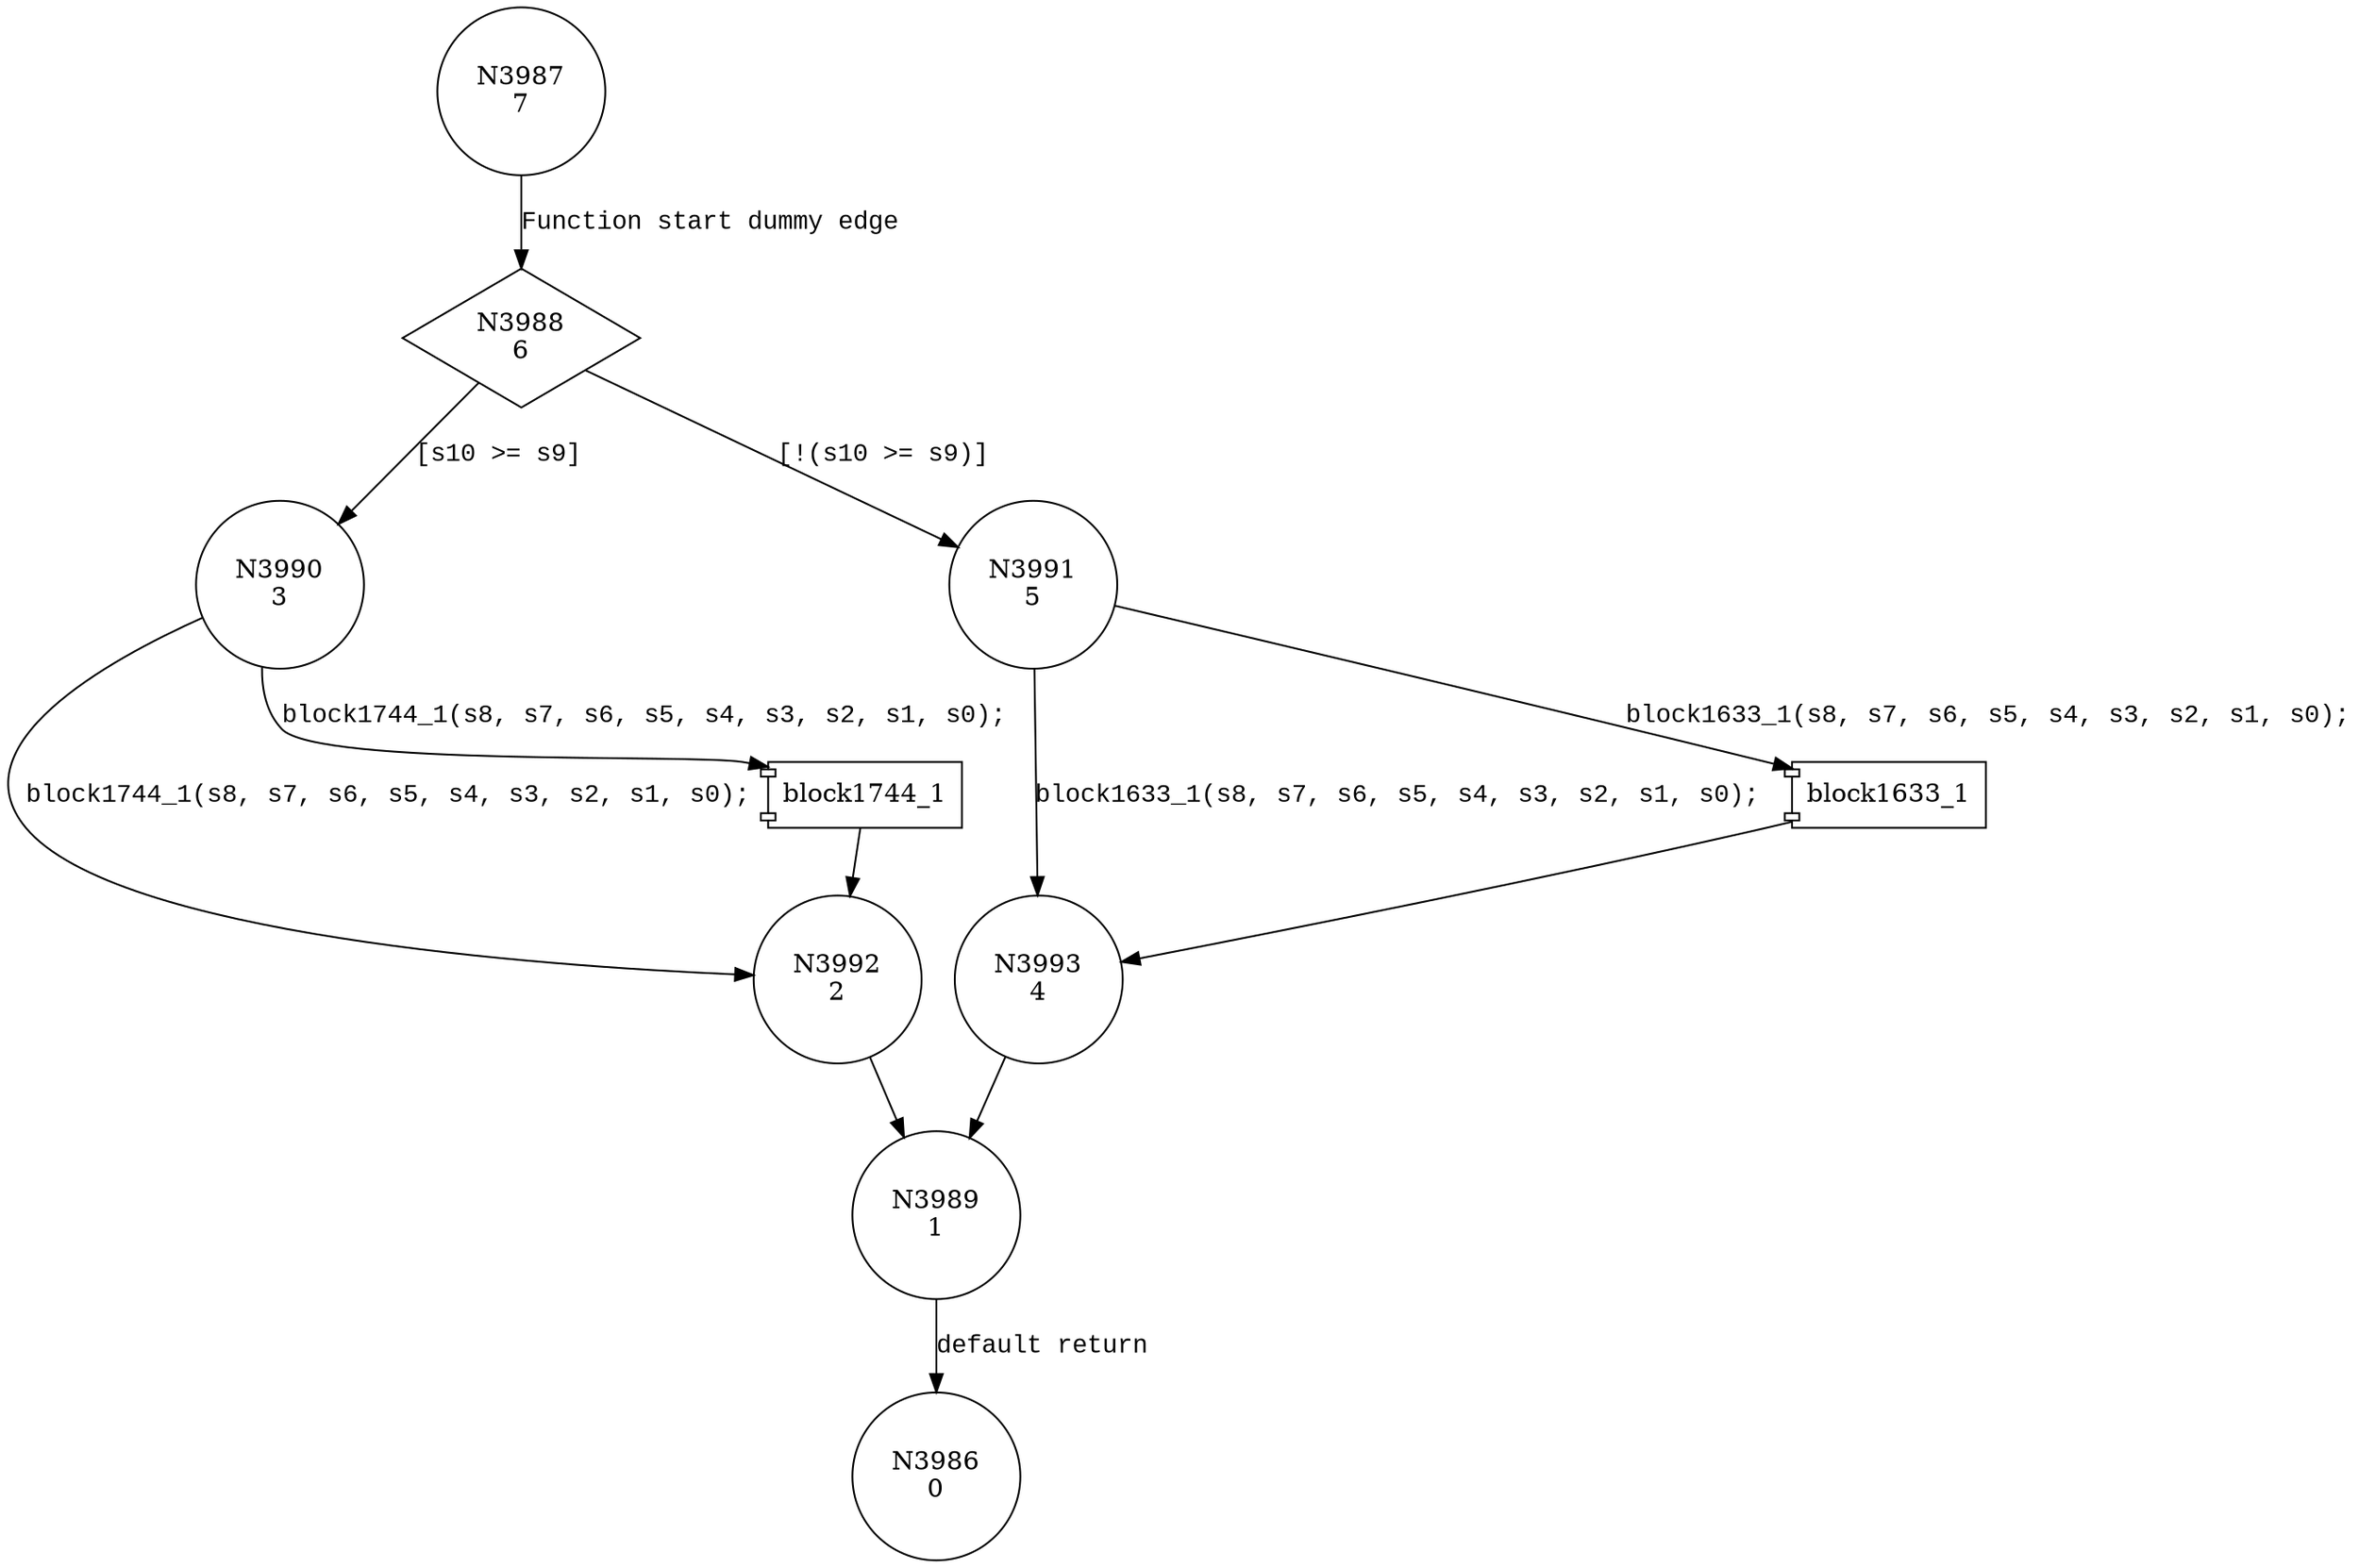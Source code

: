 digraph jump1619_1 {
3988 [shape="diamond" label="N3988\n6"]
3990 [shape="circle" label="N3990\n3"]
3991 [shape="circle" label="N3991\n5"]
3993 [shape="circle" label="N3993\n4"]
3989 [shape="circle" label="N3989\n1"]
3986 [shape="circle" label="N3986\n0"]
3992 [shape="circle" label="N3992\n2"]
3987 [shape="circle" label="N3987\n7"]
3988 -> 3990 [label="[s10 >= s9]" fontname="Courier New"]
3988 -> 3991 [label="[!(s10 >= s9)]" fontname="Courier New"]
100174 [shape="component" label="block1633_1"]
3991 -> 100174 [label="block1633_1(s8, s7, s6, s5, s4, s3, s2, s1, s0);" fontname="Courier New"]
100174 -> 3993 [label="" fontname="Courier New"]
3991 -> 3993 [label="block1633_1(s8, s7, s6, s5, s4, s3, s2, s1, s0);" fontname="Courier New"]
3993 -> 3989 [label="" fontname="Courier New"]
3989 -> 3986 [label="default return" fontname="Courier New"]
100175 [shape="component" label="block1744_1"]
3990 -> 100175 [label="block1744_1(s8, s7, s6, s5, s4, s3, s2, s1, s0);" fontname="Courier New"]
100175 -> 3992 [label="" fontname="Courier New"]
3990 -> 3992 [label="block1744_1(s8, s7, s6, s5, s4, s3, s2, s1, s0);" fontname="Courier New"]
3992 -> 3989 [label="" fontname="Courier New"]
3987 -> 3988 [label="Function start dummy edge" fontname="Courier New"]
}